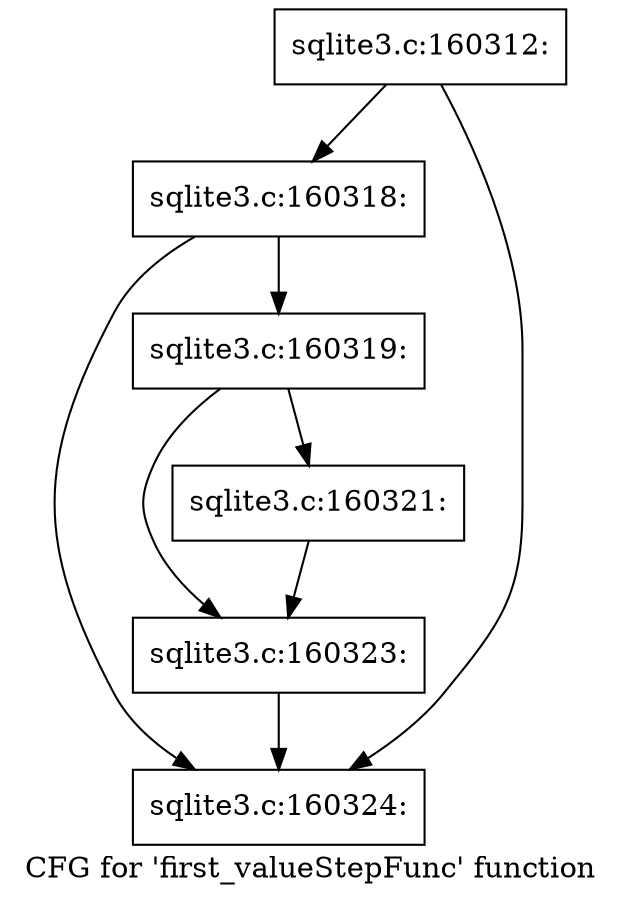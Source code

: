 digraph "CFG for 'first_valueStepFunc' function" {
	label="CFG for 'first_valueStepFunc' function";

	Node0x55c0fa70c240 [shape=record,label="{sqlite3.c:160312:}"];
	Node0x55c0fa70c240 -> Node0x55c0fa70d5c0;
	Node0x55c0fa70c240 -> Node0x55c0fa70d570;
	Node0x55c0fa70d5c0 [shape=record,label="{sqlite3.c:160318:}"];
	Node0x55c0fa70d5c0 -> Node0x55c0fa70d520;
	Node0x55c0fa70d5c0 -> Node0x55c0fa70d570;
	Node0x55c0fa70d520 [shape=record,label="{sqlite3.c:160319:}"];
	Node0x55c0fa70d520 -> Node0x55c0fa70e220;
	Node0x55c0fa70d520 -> Node0x55c0fa70e1d0;
	Node0x55c0fa70e1d0 [shape=record,label="{sqlite3.c:160321:}"];
	Node0x55c0fa70e1d0 -> Node0x55c0fa70e220;
	Node0x55c0fa70e220 [shape=record,label="{sqlite3.c:160323:}"];
	Node0x55c0fa70e220 -> Node0x55c0fa70d570;
	Node0x55c0fa70d570 [shape=record,label="{sqlite3.c:160324:}"];
}
